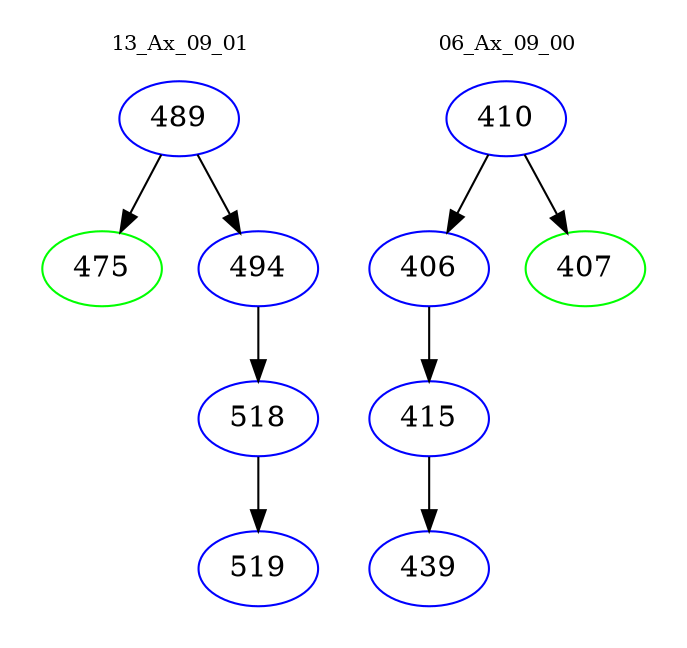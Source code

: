 digraph{
subgraph cluster_0 {
color = white
label = "13_Ax_09_01";
fontsize=10;
T0_489 [label="489", color="blue"]
T0_489 -> T0_475 [color="black"]
T0_475 [label="475", color="green"]
T0_489 -> T0_494 [color="black"]
T0_494 [label="494", color="blue"]
T0_494 -> T0_518 [color="black"]
T0_518 [label="518", color="blue"]
T0_518 -> T0_519 [color="black"]
T0_519 [label="519", color="blue"]
}
subgraph cluster_1 {
color = white
label = "06_Ax_09_00";
fontsize=10;
T1_410 [label="410", color="blue"]
T1_410 -> T1_406 [color="black"]
T1_406 [label="406", color="blue"]
T1_406 -> T1_415 [color="black"]
T1_415 [label="415", color="blue"]
T1_415 -> T1_439 [color="black"]
T1_439 [label="439", color="blue"]
T1_410 -> T1_407 [color="black"]
T1_407 [label="407", color="green"]
}
}
